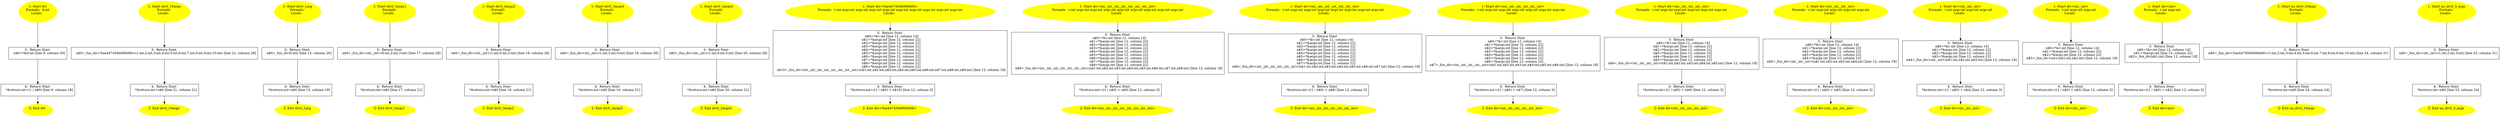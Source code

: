 /* @generated */
digraph cfg {
"div#939704114457859019.e5abef53fc8ff782_1" [label="1: Start div\nFormals:  d:int\nLocals:  \n  " color=yellow style=filled]
	

	 "div#939704114457859019.e5abef53fc8ff782_1" -> "div#939704114457859019.e5abef53fc8ff782_3" ;
"div#939704114457859019.e5abef53fc8ff782_2" [label="2: Exit div \n  " color=yellow style=filled]
	

"div#939704114457859019.e5abef53fc8ff782_3" [label="3:  Return Stmt \n   n$0=*&d:int [line 9, column 29]\n " shape="box"]
	

	 "div#939704114457859019.e5abef53fc8ff782_3" -> "div#939704114457859019.e5abef53fc8ff782_4" ;
"div#939704114457859019.e5abef53fc8ff782_4" [label="4:  Return Stmt \n   *&return:int=(1 / n$0) [line 9, column 18]\n " shape="box"]
	

	 "div#939704114457859019.e5abef53fc8ff782_4" -> "div#939704114457859019.e5abef53fc8ff782_2" ;
"div0_10args#8060380451222357434.5d5e3d9d8aac7888_1" [label="1: Start div0_10args\nFormals: \nLocals:  \n  " color=yellow style=filled]
	

	 "div0_10args#8060380451222357434.5d5e3d9d8aac7888_1" -> "div0_10args#8060380451222357434.5d5e3d9d8aac7888_3" ;
"div0_10args#8060380451222357434.5d5e3d9d8aac7888_2" [label="2: Exit div0_10args \n  " color=yellow style=filled]
	

"div0_10args#8060380451222357434.5d5e3d9d8aac7888_3" [label="3:  Return Stmt \n   n$0=_fun_div<5ae447456b906d06>(1:int,2:int,3:int,4:int,5:int,6:int,7:int,0:int,9:int,10:int) [line 21, column 28]\n " shape="box"]
	

	 "div0_10args#8060380451222357434.5d5e3d9d8aac7888_3" -> "div0_10args#8060380451222357434.5d5e3d9d8aac7888_4" ;
"div0_10args#8060380451222357434.5d5e3d9d8aac7888_4" [label="4:  Return Stmt \n   *&return:int=n$0 [line 21, column 21]\n " shape="box"]
	

	 "div0_10args#8060380451222357434.5d5e3d9d8aac7888_4" -> "div0_10args#8060380451222357434.5d5e3d9d8aac7888_2" ;
"div0_1arg#8396809931617150800.6140bce2d0bf65a5_1" [label="1: Start div0_1arg\nFormals: \nLocals:  \n  " color=yellow style=filled]
	

	 "div0_1arg#8396809931617150800.6140bce2d0bf65a5_1" -> "div0_1arg#8396809931617150800.6140bce2d0bf65a5_3" ;
"div0_1arg#8396809931617150800.6140bce2d0bf65a5_2" [label="2: Exit div0_1arg \n  " color=yellow style=filled]
	

"div0_1arg#8396809931617150800.6140bce2d0bf65a5_3" [label="3:  Return Stmt \n   n$0=_fun_div(0:int) [line 15, column 26]\n " shape="box"]
	

	 "div0_1arg#8396809931617150800.6140bce2d0bf65a5_3" -> "div0_1arg#8396809931617150800.6140bce2d0bf65a5_4" ;
"div0_1arg#8396809931617150800.6140bce2d0bf65a5_4" [label="4:  Return Stmt \n   *&return:int=n$0 [line 15, column 19]\n " shape="box"]
	

	 "div0_1arg#8396809931617150800.6140bce2d0bf65a5_4" -> "div0_1arg#8396809931617150800.6140bce2d0bf65a5_2" ;
"div0_3args1#7890191366797792791.b9f7c9614e777d78_1" [label="1: Start div0_3args1\nFormals: \nLocals:  \n  " color=yellow style=filled]
	

	 "div0_3args1#7890191366797792791.b9f7c9614e777d78_1" -> "div0_3args1#7890191366797792791.b9f7c9614e777d78_3" ;
"div0_3args1#7890191366797792791.b9f7c9614e777d78_2" [label="2: Exit div0_3args1 \n  " color=yellow style=filled]
	

"div0_3args1#7890191366797792791.b9f7c9614e777d78_3" [label="3:  Return Stmt \n   n$0=_fun_div<int,_int>(0:int,2:int,3:int) [line 17, column 28]\n " shape="box"]
	

	 "div0_3args1#7890191366797792791.b9f7c9614e777d78_3" -> "div0_3args1#7890191366797792791.b9f7c9614e777d78_4" ;
"div0_3args1#7890191366797792791.b9f7c9614e777d78_4" [label="4:  Return Stmt \n   *&return:int=n$0 [line 17, column 21]\n " shape="box"]
	

	 "div0_3args1#7890191366797792791.b9f7c9614e777d78_4" -> "div0_3args1#7890191366797792791.b9f7c9614e777d78_2" ;
"div0_3args2#7891315067681635208.f28909755959799e_1" [label="1: Start div0_3args2\nFormals: \nLocals:  \n  " color=yellow style=filled]
	

	 "div0_3args2#7891315067681635208.f28909755959799e_1" -> "div0_3args2#7891315067681635208.f28909755959799e_3" ;
"div0_3args2#7891315067681635208.f28909755959799e_2" [label="2: Exit div0_3args2 \n  " color=yellow style=filled]
	

"div0_3args2#7891315067681635208.f28909755959799e_3" [label="3:  Return Stmt \n   n$0=_fun_div<int,_int>(1:int,0:int,3:int) [line 18, column 28]\n " shape="box"]
	

	 "div0_3args2#7891315067681635208.f28909755959799e_3" -> "div0_3args2#7891315067681635208.f28909755959799e_4" ;
"div0_3args2#7891315067681635208.f28909755959799e_4" [label="4:  Return Stmt \n   *&return:int=n$0 [line 18, column 21]\n " shape="box"]
	

	 "div0_3args2#7891315067681635208.f28909755959799e_4" -> "div0_3args2#7891315067681635208.f28909755959799e_2" ;
"div0_3args3#7892144099449117077.ea71cce221ab3369_1" [label="1: Start div0_3args3\nFormals: \nLocals:  \n  " color=yellow style=filled]
	

	 "div0_3args3#7892144099449117077.ea71cce221ab3369_1" -> "div0_3args3#7892144099449117077.ea71cce221ab3369_3" ;
"div0_3args3#7892144099449117077.ea71cce221ab3369_2" [label="2: Exit div0_3args3 \n  " color=yellow style=filled]
	

"div0_3args3#7892144099449117077.ea71cce221ab3369_3" [label="3:  Return Stmt \n   n$0=_fun_div<int,_int>(1:int,2:int,0:int) [line 19, column 28]\n " shape="box"]
	

	 "div0_3args3#7892144099449117077.ea71cce221ab3369_3" -> "div0_3args3#7892144099449117077.ea71cce221ab3369_4" ;
"div0_3args3#7892144099449117077.ea71cce221ab3369_4" [label="4:  Return Stmt \n   *&return:int=n$0 [line 19, column 21]\n " shape="box"]
	

	 "div0_3args3#7892144099449117077.ea71cce221ab3369_4" -> "div0_3args3#7892144099449117077.ea71cce221ab3369_2" ;
"div0_3args4#7893267800332959494.6d072652fd38db05_1" [label="1: Start div0_3args4\nFormals: \nLocals:  \n  " color=yellow style=filled]
	

	 "div0_3args4#7893267800332959494.6d072652fd38db05_1" -> "div0_3args4#7893267800332959494.6d072652fd38db05_3" ;
"div0_3args4#7893267800332959494.6d072652fd38db05_2" [label="2: Exit div0_3args4 \n  " color=yellow style=filled]
	

"div0_3args4#7893267800332959494.6d072652fd38db05_3" [label="3:  Return Stmt \n   n$0=_fun_div<int,_int>(1:int,0:int,0:int) [line 20, column 28]\n " shape="box"]
	

	 "div0_3args4#7893267800332959494.6d072652fd38db05_3" -> "div0_3args4#7893267800332959494.6d072652fd38db05_4" ;
"div0_3args4#7893267800332959494.6d072652fd38db05_4" [label="4:  Return Stmt \n   *&return:int=n$0 [line 20, column 21]\n " shape="box"]
	

	 "div0_3args4#7893267800332959494.6d072652fd38db05_4" -> "div0_3args4#7893267800332959494.6d072652fd38db05_2" ;
"div<5ae447456b906d06>#12298750679.dd4ff2f9113143f4_1" [label="1: Start div<5ae447456b906d06>\nFormals:  v:int args:int args:int args:int args:int args:int args:int args:int args:int args:int\nLocals:  \n  " color=yellow style=filled]
	

	 "div<5ae447456b906d06>#12298750679.dd4ff2f9113143f4_1" -> "div<5ae447456b906d06>#12298750679.dd4ff2f9113143f4_3" ;
"div<5ae447456b906d06>#12298750679.dd4ff2f9113143f4_2" [label="2: Exit div<5ae447456b906d06> \n  " color=yellow style=filled]
	

"div<5ae447456b906d06>#12298750679.dd4ff2f9113143f4_3" [label="3:  Return Stmt \n   n$0=*&v:int [line 12, column 14]\n  n$1=*&args:int [line 12, column 22]\n  n$2=*&args:int [line 12, column 22]\n  n$3=*&args:int [line 12, column 22]\n  n$4=*&args:int [line 12, column 22]\n  n$5=*&args:int [line 12, column 22]\n  n$6=*&args:int [line 12, column 22]\n  n$7=*&args:int [line 12, column 22]\n  n$8=*&args:int [line 12, column 22]\n  n$9=*&args:int [line 12, column 22]\n  n$10=_fun_div<int,_int,_int,_int,_int,_int,_int,_int>(n$1:int,n$2:int,n$3:int,n$4:int,n$5:int,n$6:int,n$7:int,n$8:int,n$9:int) [line 12, column 18]\n " shape="box"]
	

	 "div<5ae447456b906d06>#12298750679.dd4ff2f9113143f4_3" -> "div<5ae447456b906d06>#12298750679.dd4ff2f9113143f4_4" ;
"div<5ae447456b906d06>#12298750679.dd4ff2f9113143f4_4" [label="4:  Return Stmt \n   *&return:int=((1 / n$0) + n$10) [line 12, column 3]\n " shape="box"]
	

	 "div<5ae447456b906d06>#12298750679.dd4ff2f9113143f4_4" -> "div<5ae447456b906d06>#12298750679.dd4ff2f9113143f4_2" ;
"div<int,_int,_int,_int,_int,_int,.edabdd6d501cca67_1" [label="1: Start div<int,_int,_int,_int,_int,_int,_int,_int>\nFormals:  v:int args:int args:int args:int args:int args:int args:int args:int args:int\nLocals:  \n  " color=yellow style=filled]
	

	 "div<int,_int,_int,_int,_int,_int,.edabdd6d501cca67_1" -> "div<int,_int,_int,_int,_int,_int,.edabdd6d501cca67_3" ;
"div<int,_int,_int,_int,_int,_int,.edabdd6d501cca67_2" [label="2: Exit div<int,_int,_int,_int,_int,_int,_int,_int> \n  " color=yellow style=filled]
	

"div<int,_int,_int,_int,_int,_int,.edabdd6d501cca67_3" [label="3:  Return Stmt \n   n$0=*&v:int [line 12, column 14]\n  n$1=*&args:int [line 12, column 22]\n  n$2=*&args:int [line 12, column 22]\n  n$3=*&args:int [line 12, column 22]\n  n$4=*&args:int [line 12, column 22]\n  n$5=*&args:int [line 12, column 22]\n  n$6=*&args:int [line 12, column 22]\n  n$7=*&args:int [line 12, column 22]\n  n$8=*&args:int [line 12, column 22]\n  n$9=_fun_div<int,_int,_int,_int,_int,_int,_int>(n$1:int,n$2:int,n$3:int,n$4:int,n$5:int,n$6:int,n$7:int,n$8:int) [line 12, column 18]\n " shape="box"]
	

	 "div<int,_int,_int,_int,_int,_int,.edabdd6d501cca67_3" -> "div<int,_int,_int,_int,_int,_int,.edabdd6d501cca67_4" ;
"div<int,_int,_int,_int,_int,_int,.edabdd6d501cca67_4" [label="4:  Return Stmt \n   *&return:int=((1 / n$0) + n$9) [line 12, column 3]\n " shape="box"]
	

	 "div<int,_int,_int,_int,_int,_int,.edabdd6d501cca67_4" -> "div<int,_int,_int,_int,_int,_int,.edabdd6d501cca67_2" ;
"div<int,_int,_int,_int,_int,_int,.947579aeef725938_1" [label="1: Start div<int,_int,_int,_int,_int,_int,_int>\nFormals:  v:int args:int args:int args:int args:int args:int args:int args:int\nLocals:  \n  " color=yellow style=filled]
	

	 "div<int,_int,_int,_int,_int,_int,.947579aeef725938_1" -> "div<int,_int,_int,_int,_int,_int,.947579aeef725938_3" ;
"div<int,_int,_int,_int,_int,_int,.947579aeef725938_2" [label="2: Exit div<int,_int,_int,_int,_int,_int,_int> \n  " color=yellow style=filled]
	

"div<int,_int,_int,_int,_int,_int,.947579aeef725938_3" [label="3:  Return Stmt \n   n$0=*&v:int [line 12, column 14]\n  n$1=*&args:int [line 12, column 22]\n  n$2=*&args:int [line 12, column 22]\n  n$3=*&args:int [line 12, column 22]\n  n$4=*&args:int [line 12, column 22]\n  n$5=*&args:int [line 12, column 22]\n  n$6=*&args:int [line 12, column 22]\n  n$7=*&args:int [line 12, column 22]\n  n$8=_fun_div<int,_int,_int,_int,_int,_int>(n$1:int,n$2:int,n$3:int,n$4:int,n$5:int,n$6:int,n$7:int) [line 12, column 18]\n " shape="box"]
	

	 "div<int,_int,_int,_int,_int,_int,.947579aeef725938_3" -> "div<int,_int,_int,_int,_int,_int,.947579aeef725938_4" ;
"div<int,_int,_int,_int,_int,_int,.947579aeef725938_4" [label="4:  Return Stmt \n   *&return:int=((1 / n$0) + n$8) [line 12, column 3]\n " shape="box"]
	

	 "div<int,_int,_int,_int,_int,_int,.947579aeef725938_4" -> "div<int,_int,_int,_int,_int,_int,.947579aeef725938_2" ;
"div<int,_int,_int,_int,_int,_int>.205c84e7d2493ff7_1" [label="1: Start div<int,_int,_int,_int,_int,_int>\nFormals:  v:int args:int args:int args:int args:int args:int args:int\nLocals:  \n  " color=yellow style=filled]
	

	 "div<int,_int,_int,_int,_int,_int>.205c84e7d2493ff7_1" -> "div<int,_int,_int,_int,_int,_int>.205c84e7d2493ff7_3" ;
"div<int,_int,_int,_int,_int,_int>.205c84e7d2493ff7_2" [label="2: Exit div<int,_int,_int,_int,_int,_int> \n  " color=yellow style=filled]
	

"div<int,_int,_int,_int,_int,_int>.205c84e7d2493ff7_3" [label="3:  Return Stmt \n   n$0=*&v:int [line 12, column 14]\n  n$1=*&args:int [line 12, column 22]\n  n$2=*&args:int [line 12, column 22]\n  n$3=*&args:int [line 12, column 22]\n  n$4=*&args:int [line 12, column 22]\n  n$5=*&args:int [line 12, column 22]\n  n$6=*&args:int [line 12, column 22]\n  n$7=_fun_div<int,_int,_int,_int,_int>(n$1:int,n$2:int,n$3:int,n$4:int,n$5:int,n$6:int) [line 12, column 18]\n " shape="box"]
	

	 "div<int,_int,_int,_int,_int,_int>.205c84e7d2493ff7_3" -> "div<int,_int,_int,_int,_int,_int>.205c84e7d2493ff7_4" ;
"div<int,_int,_int,_int,_int,_int>.205c84e7d2493ff7_4" [label="4:  Return Stmt \n   *&return:int=((1 / n$0) + n$7) [line 12, column 3]\n " shape="box"]
	

	 "div<int,_int,_int,_int,_int,_int>.205c84e7d2493ff7_4" -> "div<int,_int,_int,_int,_int,_int>.205c84e7d2493ff7_2" ;
"div<int,_int,_int,_int,_int>#5076.a386b7ce634391a0_1" [label="1: Start div<int,_int,_int,_int,_int>\nFormals:  v:int args:int args:int args:int args:int args:int\nLocals:  \n  " color=yellow style=filled]
	

	 "div<int,_int,_int,_int,_int>#5076.a386b7ce634391a0_1" -> "div<int,_int,_int,_int,_int>#5076.a386b7ce634391a0_3" ;
"div<int,_int,_int,_int,_int>#5076.a386b7ce634391a0_2" [label="2: Exit div<int,_int,_int,_int,_int> \n  " color=yellow style=filled]
	

"div<int,_int,_int,_int,_int>#5076.a386b7ce634391a0_3" [label="3:  Return Stmt \n   n$0=*&v:int [line 12, column 14]\n  n$1=*&args:int [line 12, column 22]\n  n$2=*&args:int [line 12, column 22]\n  n$3=*&args:int [line 12, column 22]\n  n$4=*&args:int [line 12, column 22]\n  n$5=*&args:int [line 12, column 22]\n  n$6=_fun_div<int,_int,_int,_int>(n$1:int,n$2:int,n$3:int,n$4:int,n$5:int) [line 12, column 18]\n " shape="box"]
	

	 "div<int,_int,_int,_int,_int>#5076.a386b7ce634391a0_3" -> "div<int,_int,_int,_int,_int>#5076.a386b7ce634391a0_4" ;
"div<int,_int,_int,_int,_int>#5076.a386b7ce634391a0_4" [label="4:  Return Stmt \n   *&return:int=((1 / n$0) + n$6) [line 12, column 3]\n " shape="box"]
	

	 "div<int,_int,_int,_int,_int>#5076.a386b7ce634391a0_4" -> "div<int,_int,_int,_int,_int>#5076.a386b7ce634391a0_2" ;
"div<int,_int,_int,_int>#875762508.b2435e522727548b_1" [label="1: Start div<int,_int,_int,_int>\nFormals:  v:int args:int args:int args:int args:int\nLocals:  \n  " color=yellow style=filled]
	

	 "div<int,_int,_int,_int>#875762508.b2435e522727548b_1" -> "div<int,_int,_int,_int>#875762508.b2435e522727548b_3" ;
"div<int,_int,_int,_int>#875762508.b2435e522727548b_2" [label="2: Exit div<int,_int,_int,_int> \n  " color=yellow style=filled]
	

"div<int,_int,_int,_int>#875762508.b2435e522727548b_3" [label="3:  Return Stmt \n   n$0=*&v:int [line 12, column 14]\n  n$1=*&args:int [line 12, column 22]\n  n$2=*&args:int [line 12, column 22]\n  n$3=*&args:int [line 12, column 22]\n  n$4=*&args:int [line 12, column 22]\n  n$5=_fun_div<int,_int,_int>(n$1:int,n$2:int,n$3:int,n$4:int) [line 12, column 18]\n " shape="box"]
	

	 "div<int,_int,_int,_int>#875762508.b2435e522727548b_3" -> "div<int,_int,_int,_int>#875762508.b2435e522727548b_4" ;
"div<int,_int,_int,_int>#875762508.b2435e522727548b_4" [label="4:  Return Stmt \n   *&return:int=((1 / n$0) + n$5) [line 12, column 3]\n " shape="box"]
	

	 "div<int,_int,_int,_int>#875762508.b2435e522727548b_4" -> "div<int,_int,_int,_int>#875762508.b2435e522727548b_2" ;
"div<int,_int,_int>#68085577504726.0771eddf16547fd3_1" [label="1: Start div<int,_int,_int>\nFormals:  v:int args:int args:int args:int\nLocals:  \n  " color=yellow style=filled]
	

	 "div<int,_int,_int>#68085577504726.0771eddf16547fd3_1" -> "div<int,_int,_int>#68085577504726.0771eddf16547fd3_3" ;
"div<int,_int,_int>#68085577504726.0771eddf16547fd3_2" [label="2: Exit div<int,_int,_int> \n  " color=yellow style=filled]
	

"div<int,_int,_int>#68085577504726.0771eddf16547fd3_3" [label="3:  Return Stmt \n   n$0=*&v:int [line 12, column 14]\n  n$1=*&args:int [line 12, column 22]\n  n$2=*&args:int [line 12, column 22]\n  n$3=*&args:int [line 12, column 22]\n  n$4=_fun_div<int,_int>(n$1:int,n$2:int,n$3:int) [line 12, column 18]\n " shape="box"]
	

	 "div<int,_int,_int>#68085577504726.0771eddf16547fd3_3" -> "div<int,_int,_int>#68085577504726.0771eddf16547fd3_4" ;
"div<int,_int,_int>#68085577504726.0771eddf16547fd3_4" [label="4:  Return Stmt \n   *&return:int=((1 / n$0) + n$4) [line 12, column 3]\n " shape="box"]
	

	 "div<int,_int,_int>#68085577504726.0771eddf16547fd3_4" -> "div<int,_int,_int>#68085577504726.0771eddf16547fd3_2" ;
"div<int,_int>#9554349413120774508.47a551956d899936_1" [label="1: Start div<int,_int>\nFormals:  v:int args:int args:int\nLocals:  \n  " color=yellow style=filled]
	

	 "div<int,_int>#9554349413120774508.47a551956d899936_1" -> "div<int,_int>#9554349413120774508.47a551956d899936_3" ;
"div<int,_int>#9554349413120774508.47a551956d899936_2" [label="2: Exit div<int,_int> \n  " color=yellow style=filled]
	

"div<int,_int>#9554349413120774508.47a551956d899936_3" [label="3:  Return Stmt \n   n$0=*&v:int [line 12, column 14]\n  n$1=*&args:int [line 12, column 22]\n  n$2=*&args:int [line 12, column 22]\n  n$3=_fun_div<int>(n$1:int,n$2:int) [line 12, column 18]\n " shape="box"]
	

	 "div<int,_int>#9554349413120774508.47a551956d899936_3" -> "div<int,_int>#9554349413120774508.47a551956d899936_4" ;
"div<int,_int>#9554349413120774508.47a551956d899936_4" [label="4:  Return Stmt \n   *&return:int=((1 / n$0) + n$3) [line 12, column 3]\n " shape="box"]
	

	 "div<int,_int>#9554349413120774508.47a551956d899936_4" -> "div<int,_int>#9554349413120774508.47a551956d899936_2" ;
"div<int>#3427454070930604315.a63095b54e874547_1" [label="1: Start div<int>\nFormals:  v:int args:int\nLocals:  \n  " color=yellow style=filled]
	

	 "div<int>#3427454070930604315.a63095b54e874547_1" -> "div<int>#3427454070930604315.a63095b54e874547_3" ;
"div<int>#3427454070930604315.a63095b54e874547_2" [label="2: Exit div<int> \n  " color=yellow style=filled]
	

"div<int>#3427454070930604315.a63095b54e874547_3" [label="3:  Return Stmt \n   n$0=*&v:int [line 12, column 14]\n  n$1=*&args:int [line 12, column 22]\n  n$2=_fun_div(n$1:int) [line 12, column 18]\n " shape="box"]
	

	 "div<int>#3427454070930604315.a63095b54e874547_3" -> "div<int>#3427454070930604315.a63095b54e874547_4" ;
"div<int>#3427454070930604315.a63095b54e874547_4" [label="4:  Return Stmt \n   *&return:int=((1 / n$0) + n$2) [line 12, column 3]\n " shape="box"]
	

	 "div<int>#3427454070930604315.a63095b54e874547_4" -> "div<int>#3427454070930604315.a63095b54e874547_2" ;
"no_div0_10args#175586861695822928.344d82e7f0635a50_1" [label="1: Start no_div0_10args\nFormals: \nLocals:  \n  " color=yellow style=filled]
	

	 "no_div0_10args#175586861695822928.344d82e7f0635a50_1" -> "no_div0_10args#175586861695822928.344d82e7f0635a50_3" ;
"no_div0_10args#175586861695822928.344d82e7f0635a50_2" [label="2: Exit no_div0_10args \n  " color=yellow style=filled]
	

"no_div0_10args#175586861695822928.344d82e7f0635a50_3" [label="3:  Return Stmt \n   n$0=_fun_div<5ae447456b906d06>(1:int,2:int,3:int,4:int,5:int,6:int,7:int,8:int,9:int,10:int) [line 24, column 31]\n " shape="box"]
	

	 "no_div0_10args#175586861695822928.344d82e7f0635a50_3" -> "no_div0_10args#175586861695822928.344d82e7f0635a50_4" ;
"no_div0_10args#175586861695822928.344d82e7f0635a50_4" [label="4:  Return Stmt \n   *&return:int=n$0 [line 24, column 24]\n " shape="box"]
	

	 "no_div0_10args#175586861695822928.344d82e7f0635a50_4" -> "no_div0_10args#175586861695822928.344d82e7f0635a50_2" ;
"no_div0_3_args#175831173701139448.458cf17f8d452c5c_1" [label="1: Start no_div0_3_args\nFormals: \nLocals:  \n  " color=yellow style=filled]
	

	 "no_div0_3_args#175831173701139448.458cf17f8d452c5c_1" -> "no_div0_3_args#175831173701139448.458cf17f8d452c5c_3" ;
"no_div0_3_args#175831173701139448.458cf17f8d452c5c_2" [label="2: Exit no_div0_3_args \n  " color=yellow style=filled]
	

"no_div0_3_args#175831173701139448.458cf17f8d452c5c_3" [label="3:  Return Stmt \n   n$0=_fun_div<int,_int>(1:int,2:int,3:int) [line 23, column 31]\n " shape="box"]
	

	 "no_div0_3_args#175831173701139448.458cf17f8d452c5c_3" -> "no_div0_3_args#175831173701139448.458cf17f8d452c5c_4" ;
"no_div0_3_args#175831173701139448.458cf17f8d452c5c_4" [label="4:  Return Stmt \n   *&return:int=n$0 [line 23, column 24]\n " shape="box"]
	

	 "no_div0_3_args#175831173701139448.458cf17f8d452c5c_4" -> "no_div0_3_args#175831173701139448.458cf17f8d452c5c_2" ;
}

